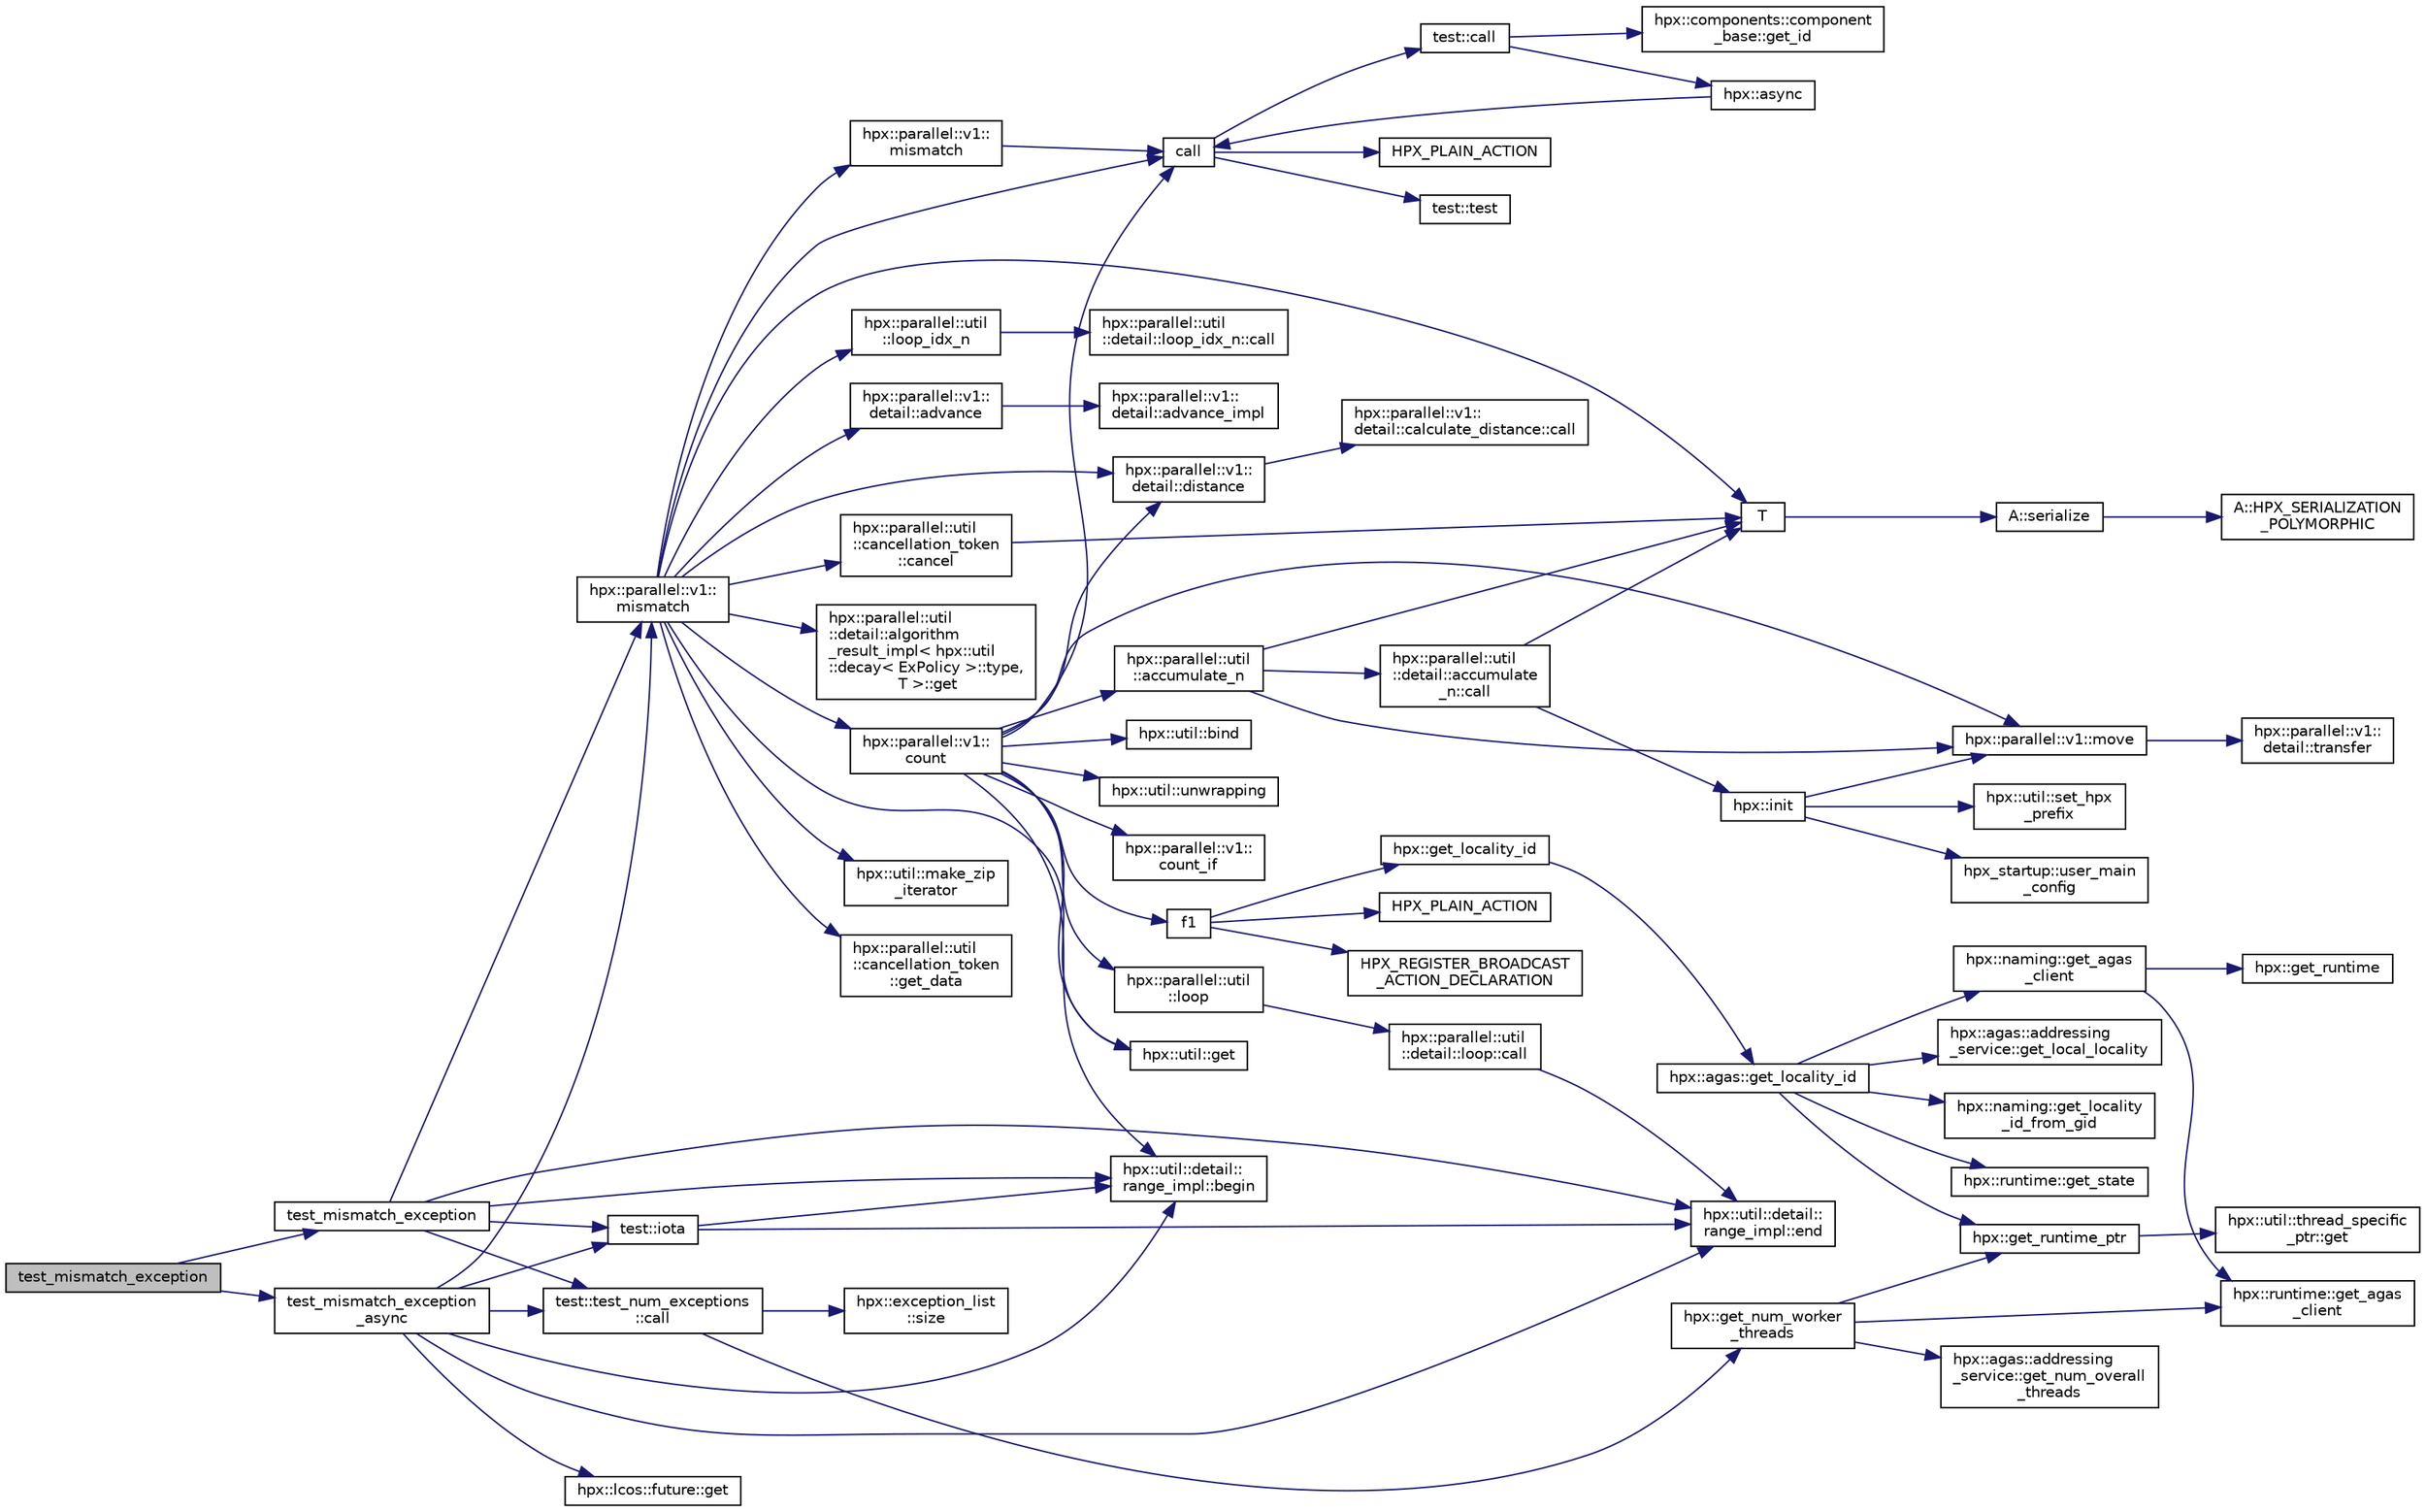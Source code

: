digraph "test_mismatch_exception"
{
  edge [fontname="Helvetica",fontsize="10",labelfontname="Helvetica",labelfontsize="10"];
  node [fontname="Helvetica",fontsize="10",shape=record];
  rankdir="LR";
  Node585 [label="test_mismatch_exception",height=0.2,width=0.4,color="black", fillcolor="grey75", style="filled", fontcolor="black"];
  Node585 -> Node586 [color="midnightblue",fontsize="10",style="solid",fontname="Helvetica"];
  Node586 [label="test_mismatch_exception",height=0.2,width=0.4,color="black", fillcolor="white", style="filled",URL="$da/d76/mismatch_8cpp.html#a9aca879a52bb8ce8b81c9a38607698dc"];
  Node586 -> Node587 [color="midnightblue",fontsize="10",style="solid",fontname="Helvetica"];
  Node587 [label="test::iota",height=0.2,width=0.4,color="black", fillcolor="white", style="filled",URL="$df/d04/namespacetest.html#abdbbc37e6fb67287495e853a554c493a"];
  Node587 -> Node588 [color="midnightblue",fontsize="10",style="solid",fontname="Helvetica"];
  Node588 [label="hpx::util::detail::\lrange_impl::begin",height=0.2,width=0.4,color="black", fillcolor="white", style="filled",URL="$d4/d4a/namespacehpx_1_1util_1_1detail_1_1range__impl.html#a31e165df2b865cdd961f35ce938db41a"];
  Node587 -> Node589 [color="midnightblue",fontsize="10",style="solid",fontname="Helvetica"];
  Node589 [label="hpx::util::detail::\lrange_impl::end",height=0.2,width=0.4,color="black", fillcolor="white", style="filled",URL="$d4/d4a/namespacehpx_1_1util_1_1detail_1_1range__impl.html#afb2ea48b0902f52ee4d8b764807b4316"];
  Node586 -> Node588 [color="midnightblue",fontsize="10",style="solid",fontname="Helvetica"];
  Node586 -> Node589 [color="midnightblue",fontsize="10",style="solid",fontname="Helvetica"];
  Node586 -> Node590 [color="midnightblue",fontsize="10",style="solid",fontname="Helvetica"];
  Node590 [label="hpx::parallel::v1::\lmismatch",height=0.2,width=0.4,color="black", fillcolor="white", style="filled",URL="$db/db9/namespacehpx_1_1parallel_1_1v1.html#ad2210ac36941837306cdf8c12114a31a"];
  Node590 -> Node591 [color="midnightblue",fontsize="10",style="solid",fontname="Helvetica"];
  Node591 [label="call",height=0.2,width=0.4,color="black", fillcolor="white", style="filled",URL="$d2/d67/promise__1620_8cpp.html#a58357f0b82bc761e1d0b9091ed563a70"];
  Node591 -> Node592 [color="midnightblue",fontsize="10",style="solid",fontname="Helvetica"];
  Node592 [label="test::test",height=0.2,width=0.4,color="black", fillcolor="white", style="filled",URL="$d8/d89/structtest.html#ab42d5ece712d716b04cb3f686f297a26"];
  Node591 -> Node593 [color="midnightblue",fontsize="10",style="solid",fontname="Helvetica"];
  Node593 [label="HPX_PLAIN_ACTION",height=0.2,width=0.4,color="black", fillcolor="white", style="filled",URL="$d2/d67/promise__1620_8cpp.html#ab96aab827a4b1fcaf66cfe0ba83fef23"];
  Node591 -> Node594 [color="midnightblue",fontsize="10",style="solid",fontname="Helvetica"];
  Node594 [label="test::call",height=0.2,width=0.4,color="black", fillcolor="white", style="filled",URL="$d8/d89/structtest.html#aeb29e7ed6518b9426ccf1344c52620ae"];
  Node594 -> Node595 [color="midnightblue",fontsize="10",style="solid",fontname="Helvetica"];
  Node595 [label="hpx::async",height=0.2,width=0.4,color="black", fillcolor="white", style="filled",URL="$d8/d83/namespacehpx.html#acb7d8e37b73b823956ce144f9a57eaa4"];
  Node595 -> Node591 [color="midnightblue",fontsize="10",style="solid",fontname="Helvetica"];
  Node594 -> Node596 [color="midnightblue",fontsize="10",style="solid",fontname="Helvetica"];
  Node596 [label="hpx::components::component\l_base::get_id",height=0.2,width=0.4,color="black", fillcolor="white", style="filled",URL="$d2/de6/classhpx_1_1components_1_1component__base.html#a4c8fd93514039bdf01c48d66d82b19cd"];
  Node590 -> Node597 [color="midnightblue",fontsize="10",style="solid",fontname="Helvetica"];
  Node597 [label="T",height=0.2,width=0.4,color="black", fillcolor="white", style="filled",URL="$db/d33/polymorphic__semiintrusive__template_8cpp.html#ad187658f9cb91c1312b39ae7e896f1ea"];
  Node597 -> Node598 [color="midnightblue",fontsize="10",style="solid",fontname="Helvetica"];
  Node598 [label="A::serialize",height=0.2,width=0.4,color="black", fillcolor="white", style="filled",URL="$d7/da0/struct_a.html#a5f5c287cf471e274ed9dda0da1592212"];
  Node598 -> Node599 [color="midnightblue",fontsize="10",style="solid",fontname="Helvetica"];
  Node599 [label="A::HPX_SERIALIZATION\l_POLYMORPHIC",height=0.2,width=0.4,color="black", fillcolor="white", style="filled",URL="$d7/da0/struct_a.html#ada978cc156cebbafddb1f3aa4c01918c"];
  Node590 -> Node600 [color="midnightblue",fontsize="10",style="solid",fontname="Helvetica"];
  Node600 [label="hpx::parallel::v1::\lmismatch",height=0.2,width=0.4,color="black", fillcolor="white", style="filled",URL="$db/db9/namespacehpx_1_1parallel_1_1v1.html#a6476df5b4e5ac7c2cef766f4e84b52a5"];
  Node600 -> Node591 [color="midnightblue",fontsize="10",style="solid",fontname="Helvetica"];
  Node590 -> Node601 [color="midnightblue",fontsize="10",style="solid",fontname="Helvetica"];
  Node601 [label="hpx::parallel::util\l::detail::algorithm\l_result_impl\< hpx::util\l::decay\< ExPolicy \>::type,\l T \>::get",height=0.2,width=0.4,color="black", fillcolor="white", style="filled",URL="$d2/d42/structhpx_1_1parallel_1_1util_1_1detail_1_1algorithm__result__impl.html#ab5b051e8ec74eff5e0e62fd63f5d377e"];
  Node590 -> Node602 [color="midnightblue",fontsize="10",style="solid",fontname="Helvetica"];
  Node602 [label="hpx::parallel::v1::\lcount",height=0.2,width=0.4,color="black", fillcolor="white", style="filled",URL="$db/db9/namespacehpx_1_1parallel_1_1v1.html#a19d058114a2bd44801aab4176b188e23"];
  Node602 -> Node603 [color="midnightblue",fontsize="10",style="solid",fontname="Helvetica"];
  Node603 [label="hpx::parallel::v1::\lcount_if",height=0.2,width=0.4,color="black", fillcolor="white", style="filled",URL="$db/db9/namespacehpx_1_1parallel_1_1v1.html#ad836ff017ec208c2d6388a9b47b05ce0"];
  Node602 -> Node604 [color="midnightblue",fontsize="10",style="solid",fontname="Helvetica"];
  Node604 [label="f1",height=0.2,width=0.4,color="black", fillcolor="white", style="filled",URL="$d8/d8b/broadcast_8cpp.html#a1751fbd41f2529b84514a9dbd767959a"];
  Node604 -> Node605 [color="midnightblue",fontsize="10",style="solid",fontname="Helvetica"];
  Node605 [label="hpx::get_locality_id",height=0.2,width=0.4,color="black", fillcolor="white", style="filled",URL="$d8/d83/namespacehpx.html#a158d7c54a657bb364c1704033010697b",tooltip="Return the number of the locality this function is being called from. "];
  Node605 -> Node606 [color="midnightblue",fontsize="10",style="solid",fontname="Helvetica"];
  Node606 [label="hpx::agas::get_locality_id",height=0.2,width=0.4,color="black", fillcolor="white", style="filled",URL="$dc/d54/namespacehpx_1_1agas.html#a491cc2ddecdf0f1a9129900caa6a4d3e"];
  Node606 -> Node607 [color="midnightblue",fontsize="10",style="solid",fontname="Helvetica"];
  Node607 [label="hpx::get_runtime_ptr",height=0.2,width=0.4,color="black", fillcolor="white", style="filled",URL="$d8/d83/namespacehpx.html#af29daf2bb3e01b4d6495a1742b6cce64"];
  Node607 -> Node608 [color="midnightblue",fontsize="10",style="solid",fontname="Helvetica"];
  Node608 [label="hpx::util::thread_specific\l_ptr::get",height=0.2,width=0.4,color="black", fillcolor="white", style="filled",URL="$d4/d4c/structhpx_1_1util_1_1thread__specific__ptr.html#a3b27d8520710478aa41d1f74206bdba9"];
  Node606 -> Node609 [color="midnightblue",fontsize="10",style="solid",fontname="Helvetica"];
  Node609 [label="hpx::runtime::get_state",height=0.2,width=0.4,color="black", fillcolor="white", style="filled",URL="$d0/d7b/classhpx_1_1runtime.html#ab405f80e060dac95d624520f38b0524c"];
  Node606 -> Node610 [color="midnightblue",fontsize="10",style="solid",fontname="Helvetica"];
  Node610 [label="hpx::naming::get_agas\l_client",height=0.2,width=0.4,color="black", fillcolor="white", style="filled",URL="$d4/dc9/namespacehpx_1_1naming.html#a0408fffd5d34b620712a801b0ae3b032"];
  Node610 -> Node611 [color="midnightblue",fontsize="10",style="solid",fontname="Helvetica"];
  Node611 [label="hpx::get_runtime",height=0.2,width=0.4,color="black", fillcolor="white", style="filled",URL="$d8/d83/namespacehpx.html#aef902cc6c7dd3b9fbadf34d1e850a070"];
  Node610 -> Node612 [color="midnightblue",fontsize="10",style="solid",fontname="Helvetica"];
  Node612 [label="hpx::runtime::get_agas\l_client",height=0.2,width=0.4,color="black", fillcolor="white", style="filled",URL="$d0/d7b/classhpx_1_1runtime.html#aeb5dddd30d6b9861669af8ad44d1a96a"];
  Node606 -> Node613 [color="midnightblue",fontsize="10",style="solid",fontname="Helvetica"];
  Node613 [label="hpx::agas::addressing\l_service::get_local_locality",height=0.2,width=0.4,color="black", fillcolor="white", style="filled",URL="$db/d58/structhpx_1_1agas_1_1addressing__service.html#ab52c19a37c2a7a006c6c15f90ad0539c"];
  Node606 -> Node614 [color="midnightblue",fontsize="10",style="solid",fontname="Helvetica"];
  Node614 [label="hpx::naming::get_locality\l_id_from_gid",height=0.2,width=0.4,color="black", fillcolor="white", style="filled",URL="$d4/dc9/namespacehpx_1_1naming.html#a7fd43037784560bd04fda9b49e33529f"];
  Node604 -> Node615 [color="midnightblue",fontsize="10",style="solid",fontname="Helvetica"];
  Node615 [label="HPX_PLAIN_ACTION",height=0.2,width=0.4,color="black", fillcolor="white", style="filled",URL="$d8/d8b/broadcast_8cpp.html#a19685a0394ce6a99351f7a679f6eeefc"];
  Node604 -> Node616 [color="midnightblue",fontsize="10",style="solid",fontname="Helvetica"];
  Node616 [label="HPX_REGISTER_BROADCAST\l_ACTION_DECLARATION",height=0.2,width=0.4,color="black", fillcolor="white", style="filled",URL="$d7/d38/addressing__service_8cpp.html#a573d764d9cb34eec46a4bdffcf07875f"];
  Node602 -> Node617 [color="midnightblue",fontsize="10",style="solid",fontname="Helvetica"];
  Node617 [label="hpx::parallel::util\l::loop",height=0.2,width=0.4,color="black", fillcolor="white", style="filled",URL="$df/dc6/namespacehpx_1_1parallel_1_1util.html#a3f434e00f42929aac85debb8c5782213"];
  Node617 -> Node618 [color="midnightblue",fontsize="10",style="solid",fontname="Helvetica"];
  Node618 [label="hpx::parallel::util\l::detail::loop::call",height=0.2,width=0.4,color="black", fillcolor="white", style="filled",URL="$da/d06/structhpx_1_1parallel_1_1util_1_1detail_1_1loop.html#a5c5e8dbda782f09cdb7bc2509e3bf09e"];
  Node618 -> Node589 [color="midnightblue",fontsize="10",style="solid",fontname="Helvetica"];
  Node602 -> Node619 [color="midnightblue",fontsize="10",style="solid",fontname="Helvetica"];
  Node619 [label="hpx::util::bind",height=0.2,width=0.4,color="black", fillcolor="white", style="filled",URL="$df/dad/namespacehpx_1_1util.html#ad844caedf82a0173d6909d910c3e48c6"];
  Node602 -> Node620 [color="midnightblue",fontsize="10",style="solid",fontname="Helvetica"];
  Node620 [label="hpx::parallel::v1::move",height=0.2,width=0.4,color="black", fillcolor="white", style="filled",URL="$db/db9/namespacehpx_1_1parallel_1_1v1.html#aa7c4ede081ce786c9d1eb1adff495cfc"];
  Node620 -> Node621 [color="midnightblue",fontsize="10",style="solid",fontname="Helvetica"];
  Node621 [label="hpx::parallel::v1::\ldetail::transfer",height=0.2,width=0.4,color="black", fillcolor="white", style="filled",URL="$d2/ddd/namespacehpx_1_1parallel_1_1v1_1_1detail.html#ab1b56a05e1885ca7cc7ffa1804dd2f3c"];
  Node602 -> Node622 [color="midnightblue",fontsize="10",style="solid",fontname="Helvetica"];
  Node622 [label="hpx::util::get",height=0.2,width=0.4,color="black", fillcolor="white", style="filled",URL="$df/dad/namespacehpx_1_1util.html#a5cbd3c41f03f4d4acaedaa4777e3cc02"];
  Node602 -> Node591 [color="midnightblue",fontsize="10",style="solid",fontname="Helvetica"];
  Node602 -> Node623 [color="midnightblue",fontsize="10",style="solid",fontname="Helvetica"];
  Node623 [label="hpx::parallel::v1::\ldetail::distance",height=0.2,width=0.4,color="black", fillcolor="white", style="filled",URL="$d2/ddd/namespacehpx_1_1parallel_1_1v1_1_1detail.html#a6bea3c6a5f470cad11f27ee6bab4a33f"];
  Node623 -> Node624 [color="midnightblue",fontsize="10",style="solid",fontname="Helvetica"];
  Node624 [label="hpx::parallel::v1::\ldetail::calculate_distance::call",height=0.2,width=0.4,color="black", fillcolor="white", style="filled",URL="$db/dfa/structhpx_1_1parallel_1_1v1_1_1detail_1_1calculate__distance.html#a950a6627830a7d019ac0e734b0a447bf"];
  Node602 -> Node625 [color="midnightblue",fontsize="10",style="solid",fontname="Helvetica"];
  Node625 [label="hpx::util::unwrapping",height=0.2,width=0.4,color="black", fillcolor="white", style="filled",URL="$df/dad/namespacehpx_1_1util.html#a7529d9ac687684c33403cdd1f9cef8e4"];
  Node602 -> Node626 [color="midnightblue",fontsize="10",style="solid",fontname="Helvetica"];
  Node626 [label="hpx::parallel::util\l::accumulate_n",height=0.2,width=0.4,color="black", fillcolor="white", style="filled",URL="$df/dc6/namespacehpx_1_1parallel_1_1util.html#af19f9a2722f97c2247ea5d0dbb5e2d25"];
  Node626 -> Node627 [color="midnightblue",fontsize="10",style="solid",fontname="Helvetica"];
  Node627 [label="hpx::parallel::util\l::detail::accumulate\l_n::call",height=0.2,width=0.4,color="black", fillcolor="white", style="filled",URL="$d8/d3b/structhpx_1_1parallel_1_1util_1_1detail_1_1accumulate__n.html#a765aceb8ab313fc92f7c4aaf70ccca8f"];
  Node627 -> Node628 [color="midnightblue",fontsize="10",style="solid",fontname="Helvetica"];
  Node628 [label="hpx::init",height=0.2,width=0.4,color="black", fillcolor="white", style="filled",URL="$d8/d83/namespacehpx.html#a3c694ea960b47c56b33351ba16e3d76b",tooltip="Main entry point for launching the HPX runtime system. "];
  Node628 -> Node629 [color="midnightblue",fontsize="10",style="solid",fontname="Helvetica"];
  Node629 [label="hpx::util::set_hpx\l_prefix",height=0.2,width=0.4,color="black", fillcolor="white", style="filled",URL="$df/dad/namespacehpx_1_1util.html#ae40a23c1ba0a48d9304dcf717a95793e"];
  Node628 -> Node630 [color="midnightblue",fontsize="10",style="solid",fontname="Helvetica"];
  Node630 [label="hpx_startup::user_main\l_config",height=0.2,width=0.4,color="black", fillcolor="white", style="filled",URL="$d3/dd2/namespacehpx__startup.html#aaac571d88bd3912a4225a23eb3261637"];
  Node628 -> Node620 [color="midnightblue",fontsize="10",style="solid",fontname="Helvetica"];
  Node627 -> Node597 [color="midnightblue",fontsize="10",style="solid",fontname="Helvetica"];
  Node626 -> Node620 [color="midnightblue",fontsize="10",style="solid",fontname="Helvetica"];
  Node626 -> Node597 [color="midnightblue",fontsize="10",style="solid",fontname="Helvetica"];
  Node602 -> Node588 [color="midnightblue",fontsize="10",style="solid",fontname="Helvetica"];
  Node590 -> Node623 [color="midnightblue",fontsize="10",style="solid",fontname="Helvetica"];
  Node590 -> Node631 [color="midnightblue",fontsize="10",style="solid",fontname="Helvetica"];
  Node631 [label="hpx::util::make_zip\l_iterator",height=0.2,width=0.4,color="black", fillcolor="white", style="filled",URL="$df/dad/namespacehpx_1_1util.html#a2f68369b316e5699be2c81c04e3ee209"];
  Node590 -> Node632 [color="midnightblue",fontsize="10",style="solid",fontname="Helvetica"];
  Node632 [label="hpx::parallel::util\l::loop_idx_n",height=0.2,width=0.4,color="black", fillcolor="white", style="filled",URL="$df/dc6/namespacehpx_1_1parallel_1_1util.html#a5ead56022529c79b23199382a2dc7766"];
  Node632 -> Node633 [color="midnightblue",fontsize="10",style="solid",fontname="Helvetica"];
  Node633 [label="hpx::parallel::util\l::detail::loop_idx_n::call",height=0.2,width=0.4,color="black", fillcolor="white", style="filled",URL="$d1/d45/structhpx_1_1parallel_1_1util_1_1detail_1_1loop__idx__n.html#a6cf1cdf1c2db703be4edd390846da01a"];
  Node590 -> Node622 [color="midnightblue",fontsize="10",style="solid",fontname="Helvetica"];
  Node590 -> Node634 [color="midnightblue",fontsize="10",style="solid",fontname="Helvetica"];
  Node634 [label="hpx::parallel::util\l::cancellation_token\l::cancel",height=0.2,width=0.4,color="black", fillcolor="white", style="filled",URL="$d7/dc1/classhpx_1_1parallel_1_1util_1_1cancellation__token.html#a7c04c9ed73eaa872cfd6b72b52922796"];
  Node634 -> Node597 [color="midnightblue",fontsize="10",style="solid",fontname="Helvetica"];
  Node590 -> Node635 [color="midnightblue",fontsize="10",style="solid",fontname="Helvetica"];
  Node635 [label="hpx::parallel::util\l::cancellation_token\l::get_data",height=0.2,width=0.4,color="black", fillcolor="white", style="filled",URL="$d7/dc1/classhpx_1_1parallel_1_1util_1_1cancellation__token.html#a63ec3c9e5287d23c9e9d4ce1777e49d2"];
  Node590 -> Node636 [color="midnightblue",fontsize="10",style="solid",fontname="Helvetica"];
  Node636 [label="hpx::parallel::v1::\ldetail::advance",height=0.2,width=0.4,color="black", fillcolor="white", style="filled",URL="$d2/ddd/namespacehpx_1_1parallel_1_1v1_1_1detail.html#ad9fca7bce7b3e3c32302967ffc1fb4a4"];
  Node636 -> Node637 [color="midnightblue",fontsize="10",style="solid",fontname="Helvetica"];
  Node637 [label="hpx::parallel::v1::\ldetail::advance_impl",height=0.2,width=0.4,color="black", fillcolor="white", style="filled",URL="$d2/ddd/namespacehpx_1_1parallel_1_1v1_1_1detail.html#ad4fa62ca115927187e4063b65ee5f317"];
  Node586 -> Node638 [color="midnightblue",fontsize="10",style="solid",fontname="Helvetica"];
  Node638 [label="test::test_num_exceptions\l::call",height=0.2,width=0.4,color="black", fillcolor="white", style="filled",URL="$da/ddb/structtest_1_1test__num__exceptions.html#a2c1e3b76f9abd4d358ae0258203b90b7"];
  Node638 -> Node639 [color="midnightblue",fontsize="10",style="solid",fontname="Helvetica"];
  Node639 [label="hpx::exception_list\l::size",height=0.2,width=0.4,color="black", fillcolor="white", style="filled",URL="$d2/def/classhpx_1_1exception__list.html#ae4e3e1b70e8185033656d891749a234e"];
  Node638 -> Node640 [color="midnightblue",fontsize="10",style="solid",fontname="Helvetica"];
  Node640 [label="hpx::get_num_worker\l_threads",height=0.2,width=0.4,color="black", fillcolor="white", style="filled",URL="$d8/d83/namespacehpx.html#ae0cb050327ed37e6863061bd1761409e",tooltip="Return the number of worker OS- threads used to execute HPX threads. "];
  Node640 -> Node607 [color="midnightblue",fontsize="10",style="solid",fontname="Helvetica"];
  Node640 -> Node612 [color="midnightblue",fontsize="10",style="solid",fontname="Helvetica"];
  Node640 -> Node641 [color="midnightblue",fontsize="10",style="solid",fontname="Helvetica"];
  Node641 [label="hpx::agas::addressing\l_service::get_num_overall\l_threads",height=0.2,width=0.4,color="black", fillcolor="white", style="filled",URL="$db/d58/structhpx_1_1agas_1_1addressing__service.html#a55800470ad2b28e283653df58d59ec49"];
  Node585 -> Node642 [color="midnightblue",fontsize="10",style="solid",fontname="Helvetica"];
  Node642 [label="test_mismatch_exception\l_async",height=0.2,width=0.4,color="black", fillcolor="white", style="filled",URL="$da/d76/mismatch_8cpp.html#aa0568542fb0187a50d93bc1d2a0c4068"];
  Node642 -> Node587 [color="midnightblue",fontsize="10",style="solid",fontname="Helvetica"];
  Node642 -> Node588 [color="midnightblue",fontsize="10",style="solid",fontname="Helvetica"];
  Node642 -> Node589 [color="midnightblue",fontsize="10",style="solid",fontname="Helvetica"];
  Node642 -> Node590 [color="midnightblue",fontsize="10",style="solid",fontname="Helvetica"];
  Node642 -> Node643 [color="midnightblue",fontsize="10",style="solid",fontname="Helvetica"];
  Node643 [label="hpx::lcos::future::get",height=0.2,width=0.4,color="black", fillcolor="white", style="filled",URL="$d0/d33/classhpx_1_1lcos_1_1future.html#a8c28269486d5620ac48af349f17bb41c"];
  Node642 -> Node638 [color="midnightblue",fontsize="10",style="solid",fontname="Helvetica"];
}

